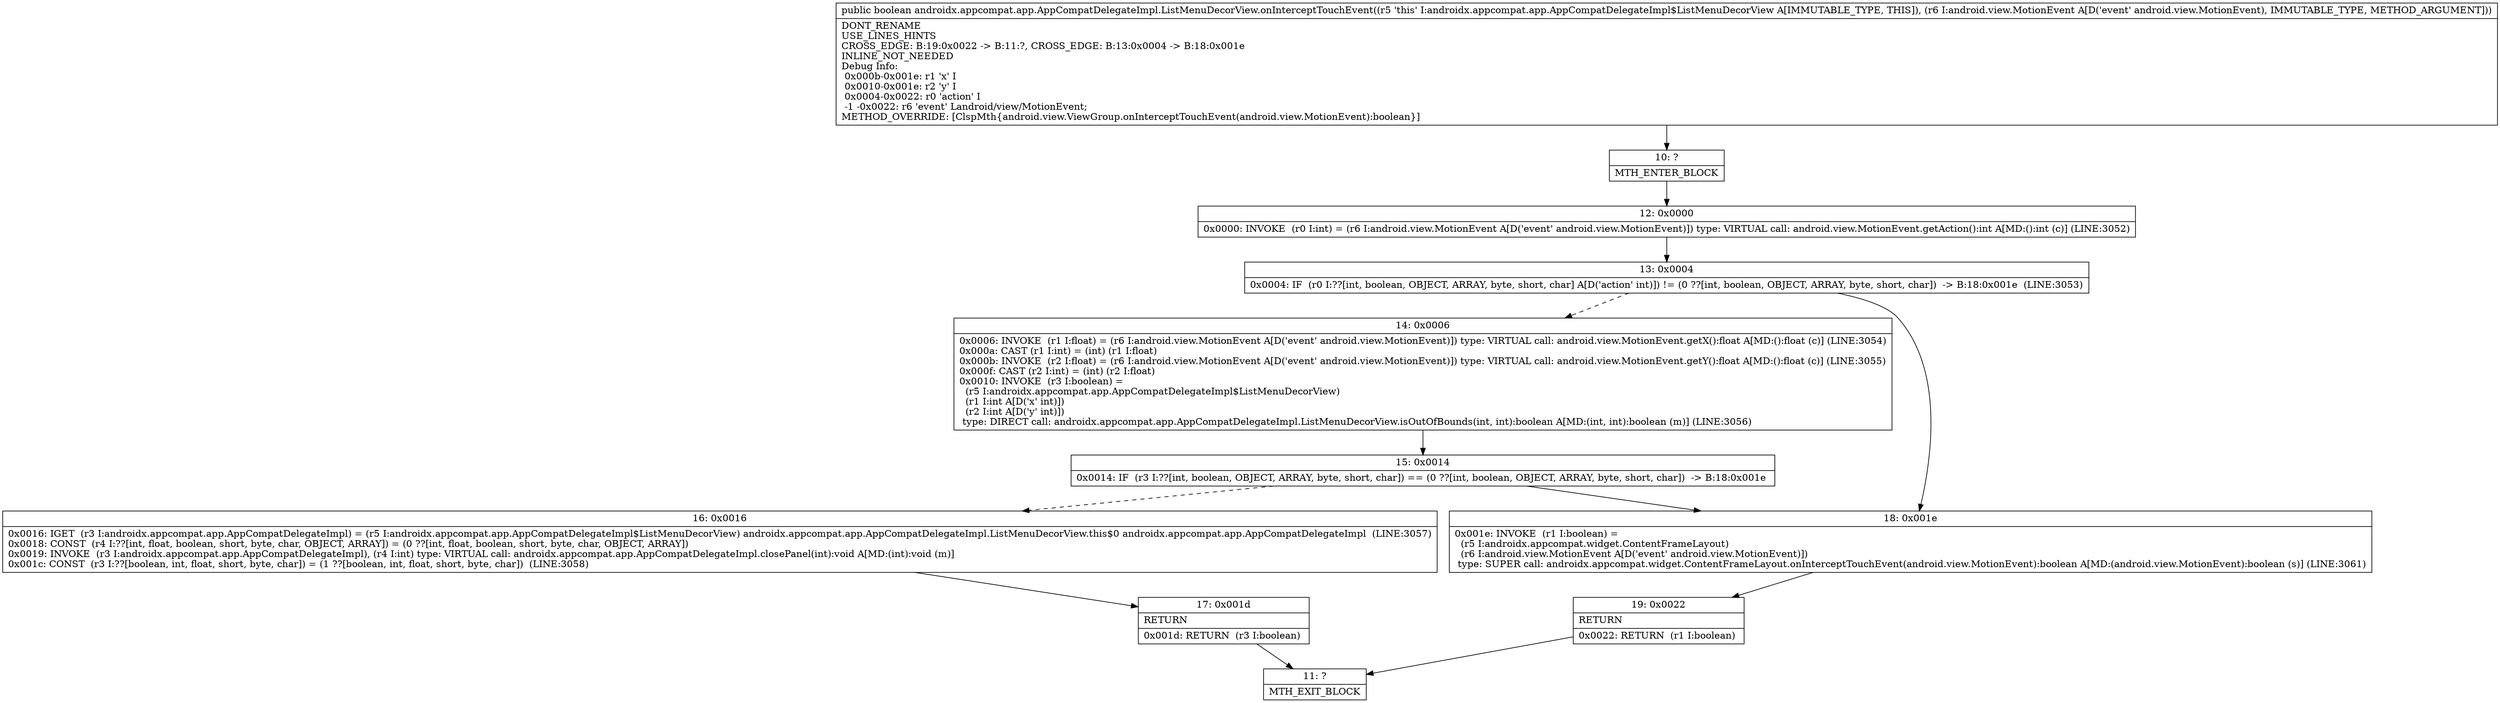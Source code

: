 digraph "CFG forandroidx.appcompat.app.AppCompatDelegateImpl.ListMenuDecorView.onInterceptTouchEvent(Landroid\/view\/MotionEvent;)Z" {
Node_10 [shape=record,label="{10\:\ ?|MTH_ENTER_BLOCK\l}"];
Node_12 [shape=record,label="{12\:\ 0x0000|0x0000: INVOKE  (r0 I:int) = (r6 I:android.view.MotionEvent A[D('event' android.view.MotionEvent)]) type: VIRTUAL call: android.view.MotionEvent.getAction():int A[MD:():int (c)] (LINE:3052)\l}"];
Node_13 [shape=record,label="{13\:\ 0x0004|0x0004: IF  (r0 I:??[int, boolean, OBJECT, ARRAY, byte, short, char] A[D('action' int)]) != (0 ??[int, boolean, OBJECT, ARRAY, byte, short, char])  \-\> B:18:0x001e  (LINE:3053)\l}"];
Node_14 [shape=record,label="{14\:\ 0x0006|0x0006: INVOKE  (r1 I:float) = (r6 I:android.view.MotionEvent A[D('event' android.view.MotionEvent)]) type: VIRTUAL call: android.view.MotionEvent.getX():float A[MD:():float (c)] (LINE:3054)\l0x000a: CAST (r1 I:int) = (int) (r1 I:float) \l0x000b: INVOKE  (r2 I:float) = (r6 I:android.view.MotionEvent A[D('event' android.view.MotionEvent)]) type: VIRTUAL call: android.view.MotionEvent.getY():float A[MD:():float (c)] (LINE:3055)\l0x000f: CAST (r2 I:int) = (int) (r2 I:float) \l0x0010: INVOKE  (r3 I:boolean) = \l  (r5 I:androidx.appcompat.app.AppCompatDelegateImpl$ListMenuDecorView)\l  (r1 I:int A[D('x' int)])\l  (r2 I:int A[D('y' int)])\l type: DIRECT call: androidx.appcompat.app.AppCompatDelegateImpl.ListMenuDecorView.isOutOfBounds(int, int):boolean A[MD:(int, int):boolean (m)] (LINE:3056)\l}"];
Node_15 [shape=record,label="{15\:\ 0x0014|0x0014: IF  (r3 I:??[int, boolean, OBJECT, ARRAY, byte, short, char]) == (0 ??[int, boolean, OBJECT, ARRAY, byte, short, char])  \-\> B:18:0x001e \l}"];
Node_16 [shape=record,label="{16\:\ 0x0016|0x0016: IGET  (r3 I:androidx.appcompat.app.AppCompatDelegateImpl) = (r5 I:androidx.appcompat.app.AppCompatDelegateImpl$ListMenuDecorView) androidx.appcompat.app.AppCompatDelegateImpl.ListMenuDecorView.this$0 androidx.appcompat.app.AppCompatDelegateImpl  (LINE:3057)\l0x0018: CONST  (r4 I:??[int, float, boolean, short, byte, char, OBJECT, ARRAY]) = (0 ??[int, float, boolean, short, byte, char, OBJECT, ARRAY]) \l0x0019: INVOKE  (r3 I:androidx.appcompat.app.AppCompatDelegateImpl), (r4 I:int) type: VIRTUAL call: androidx.appcompat.app.AppCompatDelegateImpl.closePanel(int):void A[MD:(int):void (m)]\l0x001c: CONST  (r3 I:??[boolean, int, float, short, byte, char]) = (1 ??[boolean, int, float, short, byte, char])  (LINE:3058)\l}"];
Node_17 [shape=record,label="{17\:\ 0x001d|RETURN\l|0x001d: RETURN  (r3 I:boolean) \l}"];
Node_11 [shape=record,label="{11\:\ ?|MTH_EXIT_BLOCK\l}"];
Node_18 [shape=record,label="{18\:\ 0x001e|0x001e: INVOKE  (r1 I:boolean) = \l  (r5 I:androidx.appcompat.widget.ContentFrameLayout)\l  (r6 I:android.view.MotionEvent A[D('event' android.view.MotionEvent)])\l type: SUPER call: androidx.appcompat.widget.ContentFrameLayout.onInterceptTouchEvent(android.view.MotionEvent):boolean A[MD:(android.view.MotionEvent):boolean (s)] (LINE:3061)\l}"];
Node_19 [shape=record,label="{19\:\ 0x0022|RETURN\l|0x0022: RETURN  (r1 I:boolean) \l}"];
MethodNode[shape=record,label="{public boolean androidx.appcompat.app.AppCompatDelegateImpl.ListMenuDecorView.onInterceptTouchEvent((r5 'this' I:androidx.appcompat.app.AppCompatDelegateImpl$ListMenuDecorView A[IMMUTABLE_TYPE, THIS]), (r6 I:android.view.MotionEvent A[D('event' android.view.MotionEvent), IMMUTABLE_TYPE, METHOD_ARGUMENT]))  | DONT_RENAME\lUSE_LINES_HINTS\lCROSS_EDGE: B:19:0x0022 \-\> B:11:?, CROSS_EDGE: B:13:0x0004 \-\> B:18:0x001e\lINLINE_NOT_NEEDED\lDebug Info:\l  0x000b\-0x001e: r1 'x' I\l  0x0010\-0x001e: r2 'y' I\l  0x0004\-0x0022: r0 'action' I\l  \-1 \-0x0022: r6 'event' Landroid\/view\/MotionEvent;\lMETHOD_OVERRIDE: [ClspMth\{android.view.ViewGroup.onInterceptTouchEvent(android.view.MotionEvent):boolean\}]\l}"];
MethodNode -> Node_10;Node_10 -> Node_12;
Node_12 -> Node_13;
Node_13 -> Node_14[style=dashed];
Node_13 -> Node_18;
Node_14 -> Node_15;
Node_15 -> Node_16[style=dashed];
Node_15 -> Node_18;
Node_16 -> Node_17;
Node_17 -> Node_11;
Node_18 -> Node_19;
Node_19 -> Node_11;
}


